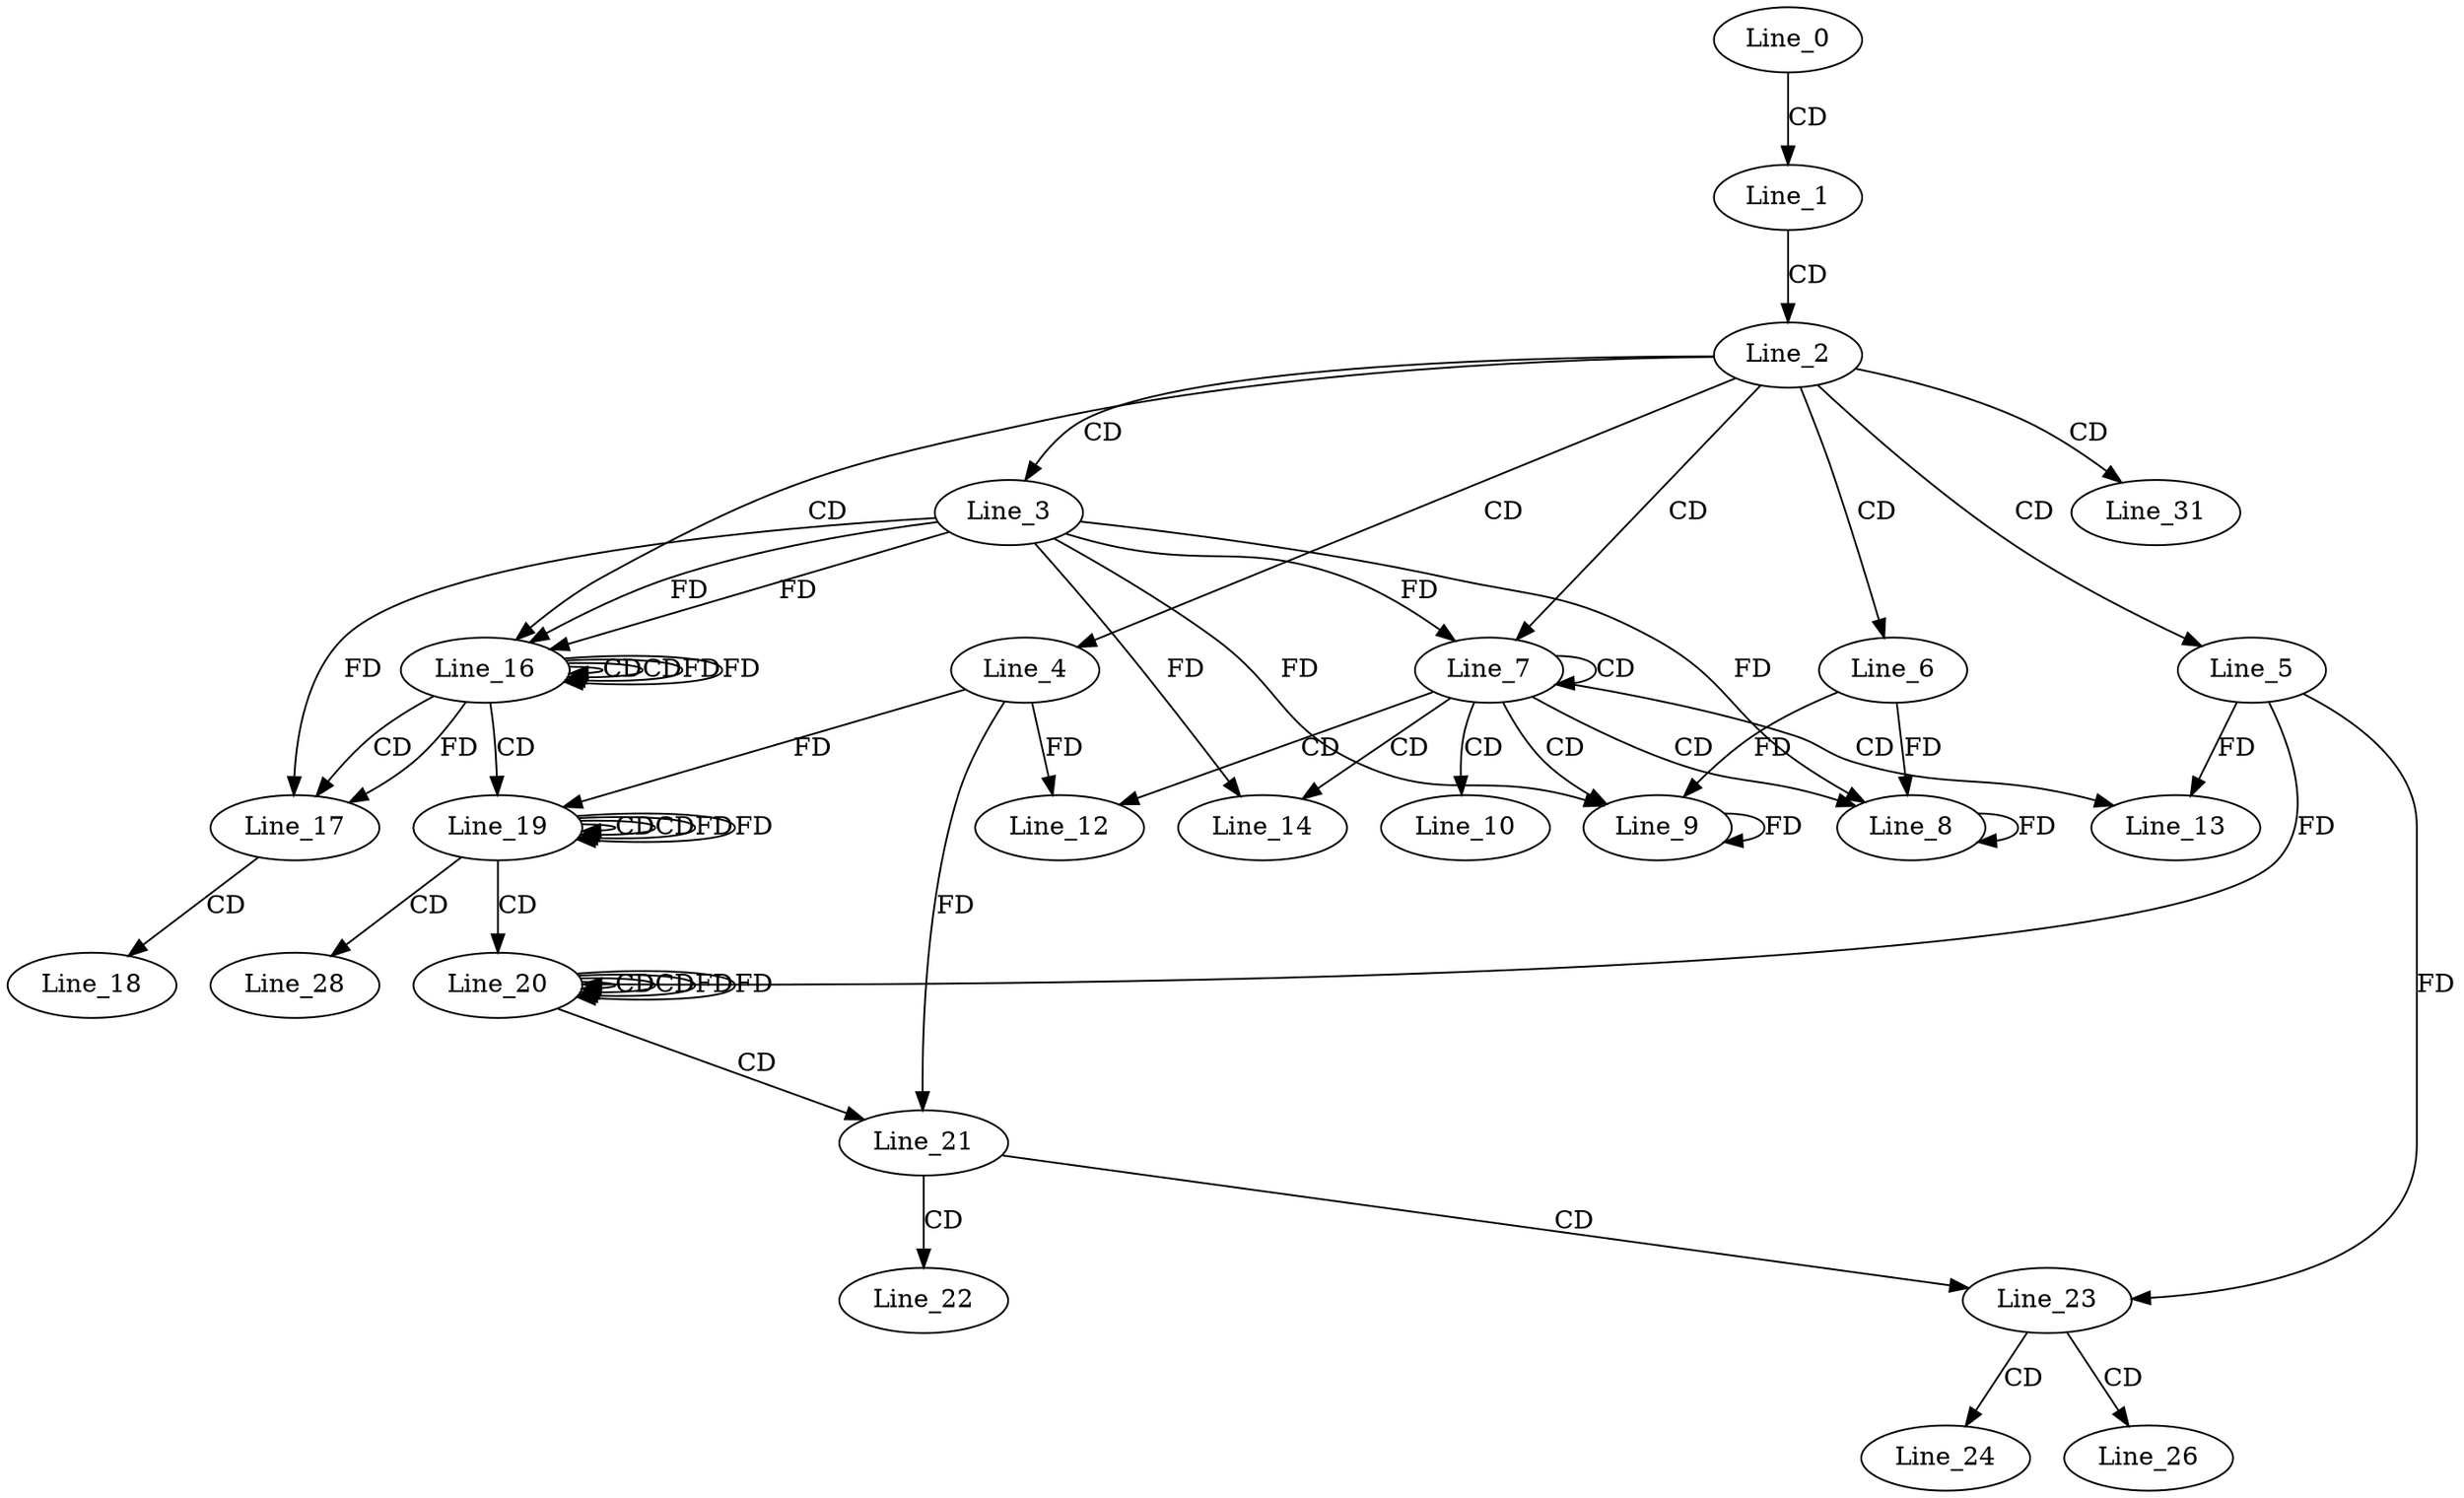 digraph G {
  Line_0;
  Line_1;
  Line_2;
  Line_3;
  Line_4;
  Line_5;
  Line_6;
  Line_7;
  Line_8;
  Line_8;
  Line_9;
  Line_9;
  Line_10;
  Line_12;
  Line_13;
  Line_14;
  Line_16;
  Line_16;
  Line_16;
  Line_17;
  Line_18;
  Line_19;
  Line_19;
  Line_19;
  Line_19;
  Line_20;
  Line_20;
  Line_20;
  Line_20;
  Line_21;
  Line_21;
  Line_22;
  Line_23;
  Line_23;
  Line_24;
  Line_26;
  Line_28;
  Line_31;
  Line_0 -> Line_1 [ label="CD" ];
  Line_1 -> Line_2 [ label="CD" ];
  Line_2 -> Line_3 [ label="CD" ];
  Line_2 -> Line_4 [ label="CD" ];
  Line_2 -> Line_5 [ label="CD" ];
  Line_2 -> Line_6 [ label="CD" ];
  Line_2 -> Line_7 [ label="CD" ];
  Line_7 -> Line_7 [ label="CD" ];
  Line_3 -> Line_7 [ label="FD" ];
  Line_7 -> Line_8 [ label="CD" ];
  Line_8 -> Line_8 [ label="FD" ];
  Line_3 -> Line_8 [ label="FD" ];
  Line_6 -> Line_8 [ label="FD" ];
  Line_7 -> Line_9 [ label="CD" ];
  Line_9 -> Line_9 [ label="FD" ];
  Line_3 -> Line_9 [ label="FD" ];
  Line_6 -> Line_9 [ label="FD" ];
  Line_7 -> Line_10 [ label="CD" ];
  Line_7 -> Line_12 [ label="CD" ];
  Line_4 -> Line_12 [ label="FD" ];
  Line_7 -> Line_13 [ label="CD" ];
  Line_5 -> Line_13 [ label="FD" ];
  Line_7 -> Line_14 [ label="CD" ];
  Line_3 -> Line_14 [ label="FD" ];
  Line_2 -> Line_16 [ label="CD" ];
  Line_16 -> Line_16 [ label="CD" ];
  Line_3 -> Line_16 [ label="FD" ];
  Line_16 -> Line_16 [ label="CD" ];
  Line_16 -> Line_16 [ label="FD" ];
  Line_3 -> Line_16 [ label="FD" ];
  Line_16 -> Line_17 [ label="CD" ];
  Line_16 -> Line_17 [ label="FD" ];
  Line_3 -> Line_17 [ label="FD" ];
  Line_17 -> Line_18 [ label="CD" ];
  Line_16 -> Line_19 [ label="CD" ];
  Line_19 -> Line_19 [ label="CD" ];
  Line_19 -> Line_19 [ label="CD" ];
  Line_4 -> Line_19 [ label="FD" ];
  Line_19 -> Line_19 [ label="FD" ];
  Line_19 -> Line_20 [ label="CD" ];
  Line_20 -> Line_20 [ label="CD" ];
  Line_20 -> Line_20 [ label="CD" ];
  Line_5 -> Line_20 [ label="FD" ];
  Line_20 -> Line_20 [ label="FD" ];
  Line_20 -> Line_21 [ label="CD" ];
  Line_4 -> Line_21 [ label="FD" ];
  Line_21 -> Line_22 [ label="CD" ];
  Line_21 -> Line_23 [ label="CD" ];
  Line_5 -> Line_23 [ label="FD" ];
  Line_23 -> Line_24 [ label="CD" ];
  Line_23 -> Line_26 [ label="CD" ];
  Line_19 -> Line_28 [ label="CD" ];
  Line_2 -> Line_31 [ label="CD" ];
  Line_16 -> Line_16 [ label="FD" ];
  Line_19 -> Line_19 [ label="FD" ];
  Line_20 -> Line_20 [ label="FD" ];
}
